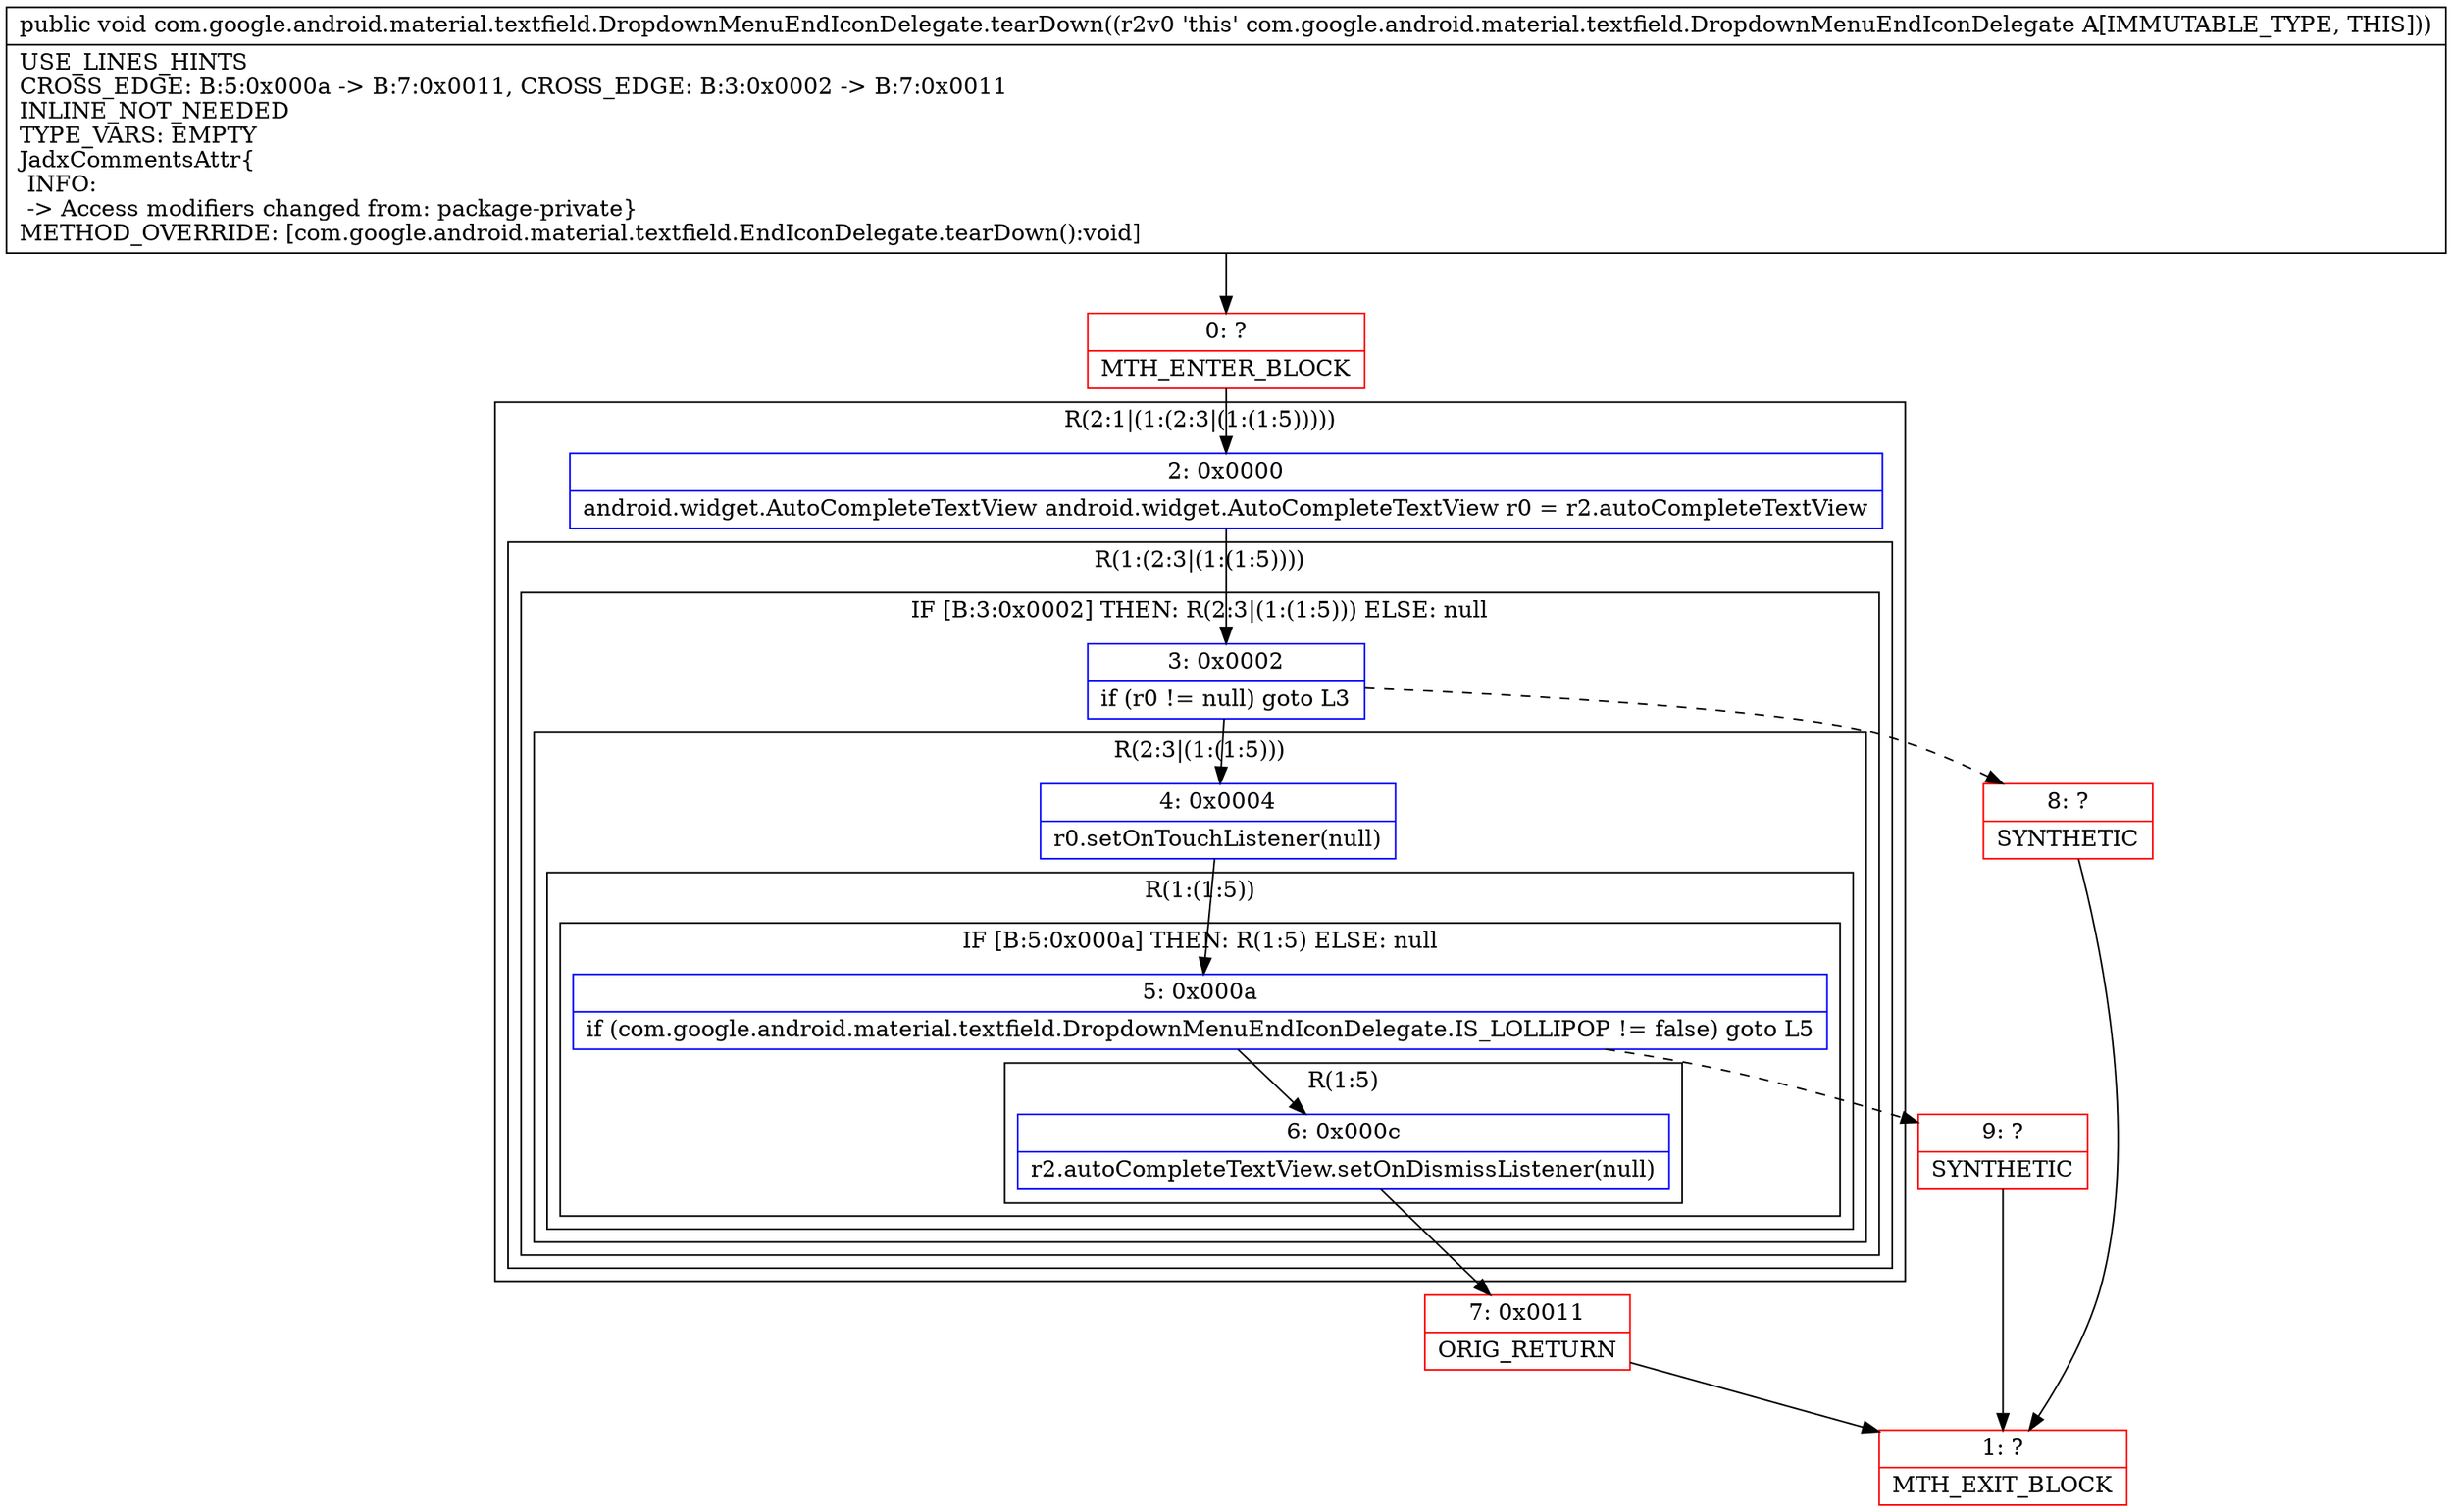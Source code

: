 digraph "CFG forcom.google.android.material.textfield.DropdownMenuEndIconDelegate.tearDown()V" {
subgraph cluster_Region_2027782647 {
label = "R(2:1|(1:(2:3|(1:(1:5)))))";
node [shape=record,color=blue];
Node_2 [shape=record,label="{2\:\ 0x0000|android.widget.AutoCompleteTextView android.widget.AutoCompleteTextView r0 = r2.autoCompleteTextView\l}"];
subgraph cluster_Region_1906030059 {
label = "R(1:(2:3|(1:(1:5))))";
node [shape=record,color=blue];
subgraph cluster_IfRegion_1914006756 {
label = "IF [B:3:0x0002] THEN: R(2:3|(1:(1:5))) ELSE: null";
node [shape=record,color=blue];
Node_3 [shape=record,label="{3\:\ 0x0002|if (r0 != null) goto L3\l}"];
subgraph cluster_Region_973251452 {
label = "R(2:3|(1:(1:5)))";
node [shape=record,color=blue];
Node_4 [shape=record,label="{4\:\ 0x0004|r0.setOnTouchListener(null)\l}"];
subgraph cluster_Region_295676346 {
label = "R(1:(1:5))";
node [shape=record,color=blue];
subgraph cluster_IfRegion_354877550 {
label = "IF [B:5:0x000a] THEN: R(1:5) ELSE: null";
node [shape=record,color=blue];
Node_5 [shape=record,label="{5\:\ 0x000a|if (com.google.android.material.textfield.DropdownMenuEndIconDelegate.IS_LOLLIPOP != false) goto L5\l}"];
subgraph cluster_Region_185840516 {
label = "R(1:5)";
node [shape=record,color=blue];
Node_6 [shape=record,label="{6\:\ 0x000c|r2.autoCompleteTextView.setOnDismissListener(null)\l}"];
}
}
}
}
}
}
}
Node_0 [shape=record,color=red,label="{0\:\ ?|MTH_ENTER_BLOCK\l}"];
Node_7 [shape=record,color=red,label="{7\:\ 0x0011|ORIG_RETURN\l}"];
Node_1 [shape=record,color=red,label="{1\:\ ?|MTH_EXIT_BLOCK\l}"];
Node_9 [shape=record,color=red,label="{9\:\ ?|SYNTHETIC\l}"];
Node_8 [shape=record,color=red,label="{8\:\ ?|SYNTHETIC\l}"];
MethodNode[shape=record,label="{public void com.google.android.material.textfield.DropdownMenuEndIconDelegate.tearDown((r2v0 'this' com.google.android.material.textfield.DropdownMenuEndIconDelegate A[IMMUTABLE_TYPE, THIS]))  | USE_LINES_HINTS\lCROSS_EDGE: B:5:0x000a \-\> B:7:0x0011, CROSS_EDGE: B:3:0x0002 \-\> B:7:0x0011\lINLINE_NOT_NEEDED\lTYPE_VARS: EMPTY\lJadxCommentsAttr\{\l INFO: \l \-\> Access modifiers changed from: package\-private\}\lMETHOD_OVERRIDE: [com.google.android.material.textfield.EndIconDelegate.tearDown():void]\l}"];
MethodNode -> Node_0;Node_2 -> Node_3;
Node_3 -> Node_4;
Node_3 -> Node_8[style=dashed];
Node_4 -> Node_5;
Node_5 -> Node_6;
Node_5 -> Node_9[style=dashed];
Node_6 -> Node_7;
Node_0 -> Node_2;
Node_7 -> Node_1;
Node_9 -> Node_1;
Node_8 -> Node_1;
}

